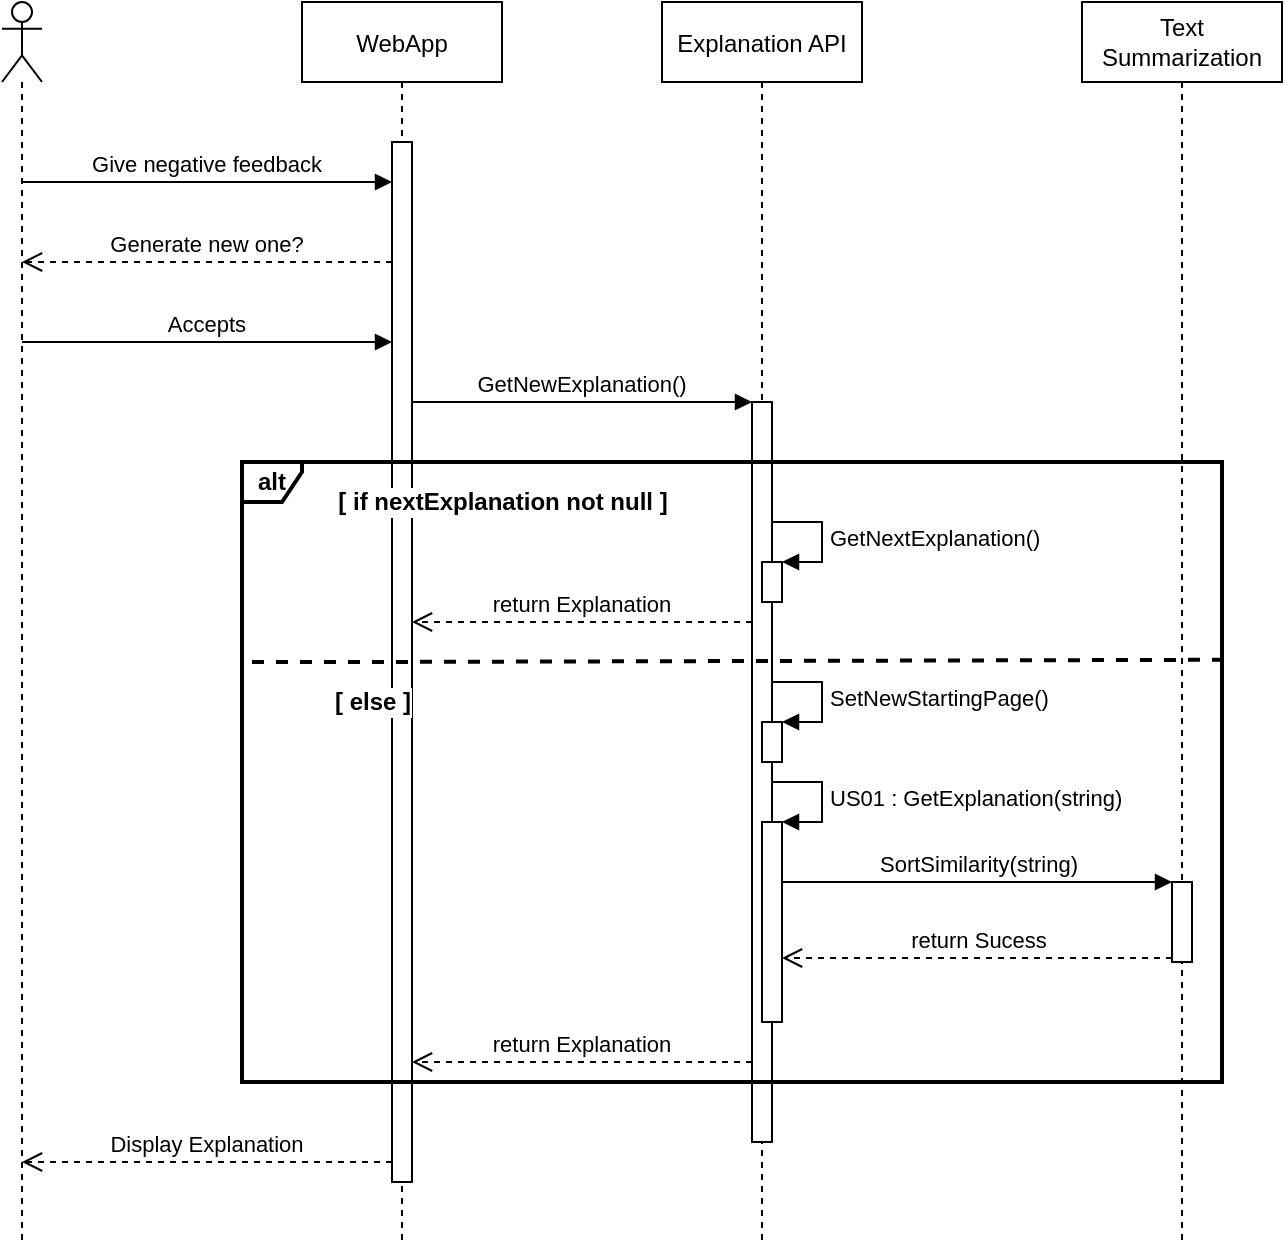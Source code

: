 <mxfile version="13.7.7" type="device"><diagram id="kgpKYQtTHZ0yAKxKKP6v" name="Page-1"><mxGraphModel dx="1422" dy="775" grid="1" gridSize="10" guides="1" tooltips="1" connect="1" arrows="1" fold="1" page="1" pageScale="1" pageWidth="1100" pageHeight="850" math="0" shadow="0"><root><mxCell id="0"/><mxCell id="1" parent="0"/><mxCell id="EzyELaSSlKBjDlG5g4zB-1" value="Text Summarization" style="shape=umlLifeline;perimeter=lifelinePerimeter;whiteSpace=wrap;html=1;container=1;collapsible=0;recursiveResize=0;outlineConnect=0;" vertex="1" parent="1"><mxGeometry x="560" y="80" width="100" height="620" as="geometry"/></mxCell><mxCell id="EzyELaSSlKBjDlG5g4zB-5" value="" style="html=1;points=[];perimeter=orthogonalPerimeter;" vertex="1" parent="EzyELaSSlKBjDlG5g4zB-1"><mxGeometry x="45" y="440" width="10" height="40" as="geometry"/></mxCell><mxCell id="3nuBFxr9cyL0pnOWT2aG-1" value="WebApp" style="shape=umlLifeline;perimeter=lifelinePerimeter;container=1;collapsible=0;recursiveResize=0;rounded=0;shadow=0;strokeWidth=1;" parent="1" vertex="1"><mxGeometry x="170" y="80" width="100" height="620" as="geometry"/></mxCell><mxCell id="3nuBFxr9cyL0pnOWT2aG-2" value="" style="points=[];perimeter=orthogonalPerimeter;rounded=0;shadow=0;strokeWidth=1;" parent="3nuBFxr9cyL0pnOWT2aG-1" vertex="1"><mxGeometry x="45" y="70" width="10" height="520" as="geometry"/></mxCell><mxCell id="3nuBFxr9cyL0pnOWT2aG-5" value="Explanation API" style="shape=umlLifeline;perimeter=lifelinePerimeter;container=1;collapsible=0;recursiveResize=0;rounded=0;shadow=0;strokeWidth=1;" parent="1" vertex="1"><mxGeometry x="350" y="80" width="100" height="620" as="geometry"/></mxCell><mxCell id="3nuBFxr9cyL0pnOWT2aG-6" value="" style="points=[];perimeter=orthogonalPerimeter;rounded=0;shadow=0;strokeWidth=1;" parent="3nuBFxr9cyL0pnOWT2aG-5" vertex="1"><mxGeometry x="45" y="200" width="10" height="370" as="geometry"/></mxCell><mxCell id="p8yf5OMEc5uxuksPVZm--55" value="" style="html=1;points=[];perimeter=orthogonalPerimeter;" parent="3nuBFxr9cyL0pnOWT2aG-5" vertex="1"><mxGeometry x="50" y="360" width="10" height="20" as="geometry"/></mxCell><mxCell id="p8yf5OMEc5uxuksPVZm--56" value="SetNewStartingPage()" style="edgeStyle=orthogonalEdgeStyle;html=1;align=left;spacingLeft=2;endArrow=block;rounded=0;entryX=1;entryY=0;" parent="3nuBFxr9cyL0pnOWT2aG-5" target="p8yf5OMEc5uxuksPVZm--55" edge="1"><mxGeometry relative="1" as="geometry"><mxPoint x="55" y="340" as="sourcePoint"/><Array as="points"><mxPoint x="80" y="340"/></Array></mxGeometry></mxCell><mxCell id="3nuBFxr9cyL0pnOWT2aG-7" value="return Explanation" style="verticalAlign=bottom;endArrow=open;dashed=1;endSize=8;shadow=0;strokeWidth=1;" parent="1" source="3nuBFxr9cyL0pnOWT2aG-6" edge="1"><mxGeometry relative="1" as="geometry"><mxPoint x="225" y="390" as="targetPoint"/><Array as="points"><mxPoint x="350" y="390"/></Array></mxGeometry></mxCell><mxCell id="3nuBFxr9cyL0pnOWT2aG-8" value="GetNewExplanation()" style="verticalAlign=bottom;endArrow=block;entryX=0;entryY=0;shadow=0;strokeWidth=1;" parent="1" source="3nuBFxr9cyL0pnOWT2aG-2" target="3nuBFxr9cyL0pnOWT2aG-6" edge="1"><mxGeometry relative="1" as="geometry"><mxPoint x="225" y="320.0" as="sourcePoint"/></mxGeometry></mxCell><mxCell id="p8yf5OMEc5uxuksPVZm--1" value="" style="shape=umlLifeline;participant=umlActor;perimeter=lifelinePerimeter;whiteSpace=wrap;html=1;container=1;collapsible=0;recursiveResize=0;verticalAlign=top;spacingTop=36;outlineConnect=0;" parent="1" vertex="1"><mxGeometry x="20" y="80" width="20" height="620" as="geometry"/></mxCell><mxCell id="p8yf5OMEc5uxuksPVZm--46" value="Display Explanation" style="verticalAlign=bottom;endArrow=open;dashed=1;endSize=8;shadow=0;strokeWidth=1;" parent="1" source="3nuBFxr9cyL0pnOWT2aG-2" target="p8yf5OMEc5uxuksPVZm--1" edge="1"><mxGeometry relative="1" as="geometry"><mxPoint x="75" y="830" as="targetPoint"/><mxPoint x="140" y="830" as="sourcePoint"/><Array as="points"><mxPoint x="140" y="660"/></Array></mxGeometry></mxCell><mxCell id="p8yf5OMEc5uxuksPVZm--47" value="Give negative feedback" style="verticalAlign=bottom;endArrow=block;shadow=0;strokeWidth=1;" parent="1" source="p8yf5OMEc5uxuksPVZm--1" target="3nuBFxr9cyL0pnOWT2aG-2" edge="1"><mxGeometry relative="1" as="geometry"><mxPoint x="-20" y="180.0" as="sourcePoint"/><mxPoint x="140" y="180" as="targetPoint"/><Array as="points"><mxPoint x="120" y="170"/></Array></mxGeometry></mxCell><mxCell id="p8yf5OMEc5uxuksPVZm--50" value="Generate new one?" style="verticalAlign=bottom;endArrow=open;dashed=1;endSize=8;shadow=0;strokeWidth=1;" parent="1" source="3nuBFxr9cyL0pnOWT2aG-2" target="p8yf5OMEc5uxuksPVZm--1" edge="1"><mxGeometry relative="1" as="geometry"><mxPoint x="80" y="230" as="targetPoint"/><mxPoint x="180" y="220" as="sourcePoint"/><Array as="points"><mxPoint x="120" y="210"/></Array></mxGeometry></mxCell><mxCell id="p8yf5OMEc5uxuksPVZm--51" value="Accepts" style="verticalAlign=bottom;endArrow=block;shadow=0;strokeWidth=1;" parent="1" source="p8yf5OMEc5uxuksPVZm--1" target="3nuBFxr9cyL0pnOWT2aG-2" edge="1"><mxGeometry relative="1" as="geometry"><mxPoint x="50" y="270" as="sourcePoint"/><mxPoint x="190" y="270" as="targetPoint"/><Array as="points"><mxPoint x="120" y="250"/></Array></mxGeometry></mxCell><mxCell id="p8yf5OMEc5uxuksPVZm--53" value="" style="html=1;points=[];perimeter=orthogonalPerimeter;" parent="1" vertex="1"><mxGeometry x="400" y="360" width="10" height="20" as="geometry"/></mxCell><mxCell id="p8yf5OMEc5uxuksPVZm--54" value="GetNextExplanation()" style="edgeStyle=orthogonalEdgeStyle;html=1;align=left;spacingLeft=2;endArrow=block;rounded=0;entryX=1;entryY=0;" parent="1" target="p8yf5OMEc5uxuksPVZm--53" edge="1"><mxGeometry relative="1" as="geometry"><mxPoint x="405" y="340" as="sourcePoint"/><Array as="points"><mxPoint x="430" y="340"/></Array></mxGeometry></mxCell><mxCell id="p8yf5OMEc5uxuksPVZm--58" value="" style="html=1;points=[];perimeter=orthogonalPerimeter;" parent="1" vertex="1"><mxGeometry x="400" y="490" width="10" height="100" as="geometry"/></mxCell><mxCell id="p8yf5OMEc5uxuksPVZm--59" value="US01 : GetExplanation(string)" style="edgeStyle=orthogonalEdgeStyle;html=1;align=left;spacingLeft=2;endArrow=block;rounded=0;entryX=1;entryY=0;" parent="1" target="p8yf5OMEc5uxuksPVZm--58" edge="1"><mxGeometry relative="1" as="geometry"><mxPoint x="405" y="470" as="sourcePoint"/><Array as="points"><mxPoint x="430" y="470"/></Array></mxGeometry></mxCell><mxCell id="p8yf5OMEc5uxuksPVZm--60" value="return Explanation" style="verticalAlign=bottom;endArrow=open;dashed=1;endSize=8;shadow=0;strokeWidth=1;" parent="1" source="3nuBFxr9cyL0pnOWT2aG-6" edge="1" target="3nuBFxr9cyL0pnOWT2aG-2"><mxGeometry relative="1" as="geometry"><mxPoint x="250" y="610" as="targetPoint"/><mxPoint x="380" y="550" as="sourcePoint"/><Array as="points"><mxPoint x="340" y="610"/></Array></mxGeometry></mxCell><mxCell id="fEdrmK-c3hvO61XH2S2U-2" value="" style="verticalAlign=bottom;endArrow=none;dashed=1;endSize=8;shadow=0;strokeWidth=2;endFill=0;exitX=1.002;exitY=0.319;exitDx=0;exitDy=0;exitPerimeter=0;" parent="1" edge="1" source="fEdrmK-c3hvO61XH2S2U-1"><mxGeometry relative="1" as="geometry"><mxPoint x="140" y="410" as="targetPoint"/><mxPoint x="600" y="410" as="sourcePoint"/><Array as="points"><mxPoint x="198.5" y="410"/></Array></mxGeometry></mxCell><mxCell id="fEdrmK-c3hvO61XH2S2U-3" value="[ if nextExplanation not null ]" style="text;html=1;align=center;verticalAlign=middle;resizable=0;points=[];autosize=1;fontStyle=1;labelBackgroundColor=#ffffff;" parent="1" vertex="1"><mxGeometry x="180" y="320" width="180" height="20" as="geometry"/></mxCell><mxCell id="fEdrmK-c3hvO61XH2S2U-4" value="[ else ]" style="text;html=1;align=center;verticalAlign=middle;resizable=0;points=[];autosize=1;labelBackgroundColor=#ffffff;fontStyle=1" parent="1" vertex="1"><mxGeometry x="180" y="420" width="50" height="20" as="geometry"/></mxCell><mxCell id="EzyELaSSlKBjDlG5g4zB-6" value="SortSimilarity(string)" style="html=1;verticalAlign=bottom;endArrow=block;entryX=0;entryY=0;" edge="1" target="EzyELaSSlKBjDlG5g4zB-5" parent="1" source="p8yf5OMEc5uxuksPVZm--58"><mxGeometry relative="1" as="geometry"><mxPoint x="470" y="530" as="sourcePoint"/></mxGeometry></mxCell><mxCell id="EzyELaSSlKBjDlG5g4zB-7" value="return Sucess" style="html=1;verticalAlign=bottom;endArrow=open;dashed=1;endSize=8;exitX=0;exitY=0.95;" edge="1" source="EzyELaSSlKBjDlG5g4zB-5" parent="1" target="p8yf5OMEc5uxuksPVZm--58"><mxGeometry relative="1" as="geometry"><mxPoint x="440" y="548" as="targetPoint"/></mxGeometry></mxCell><mxCell id="fEdrmK-c3hvO61XH2S2U-1" value="alt" style="shape=umlFrame;whiteSpace=wrap;html=1;width=30;height=20;fontStyle=1;strokeWidth=2;" parent="1" vertex="1"><mxGeometry x="140" y="310" width="490" height="310" as="geometry"/></mxCell></root></mxGraphModel></diagram></mxfile>